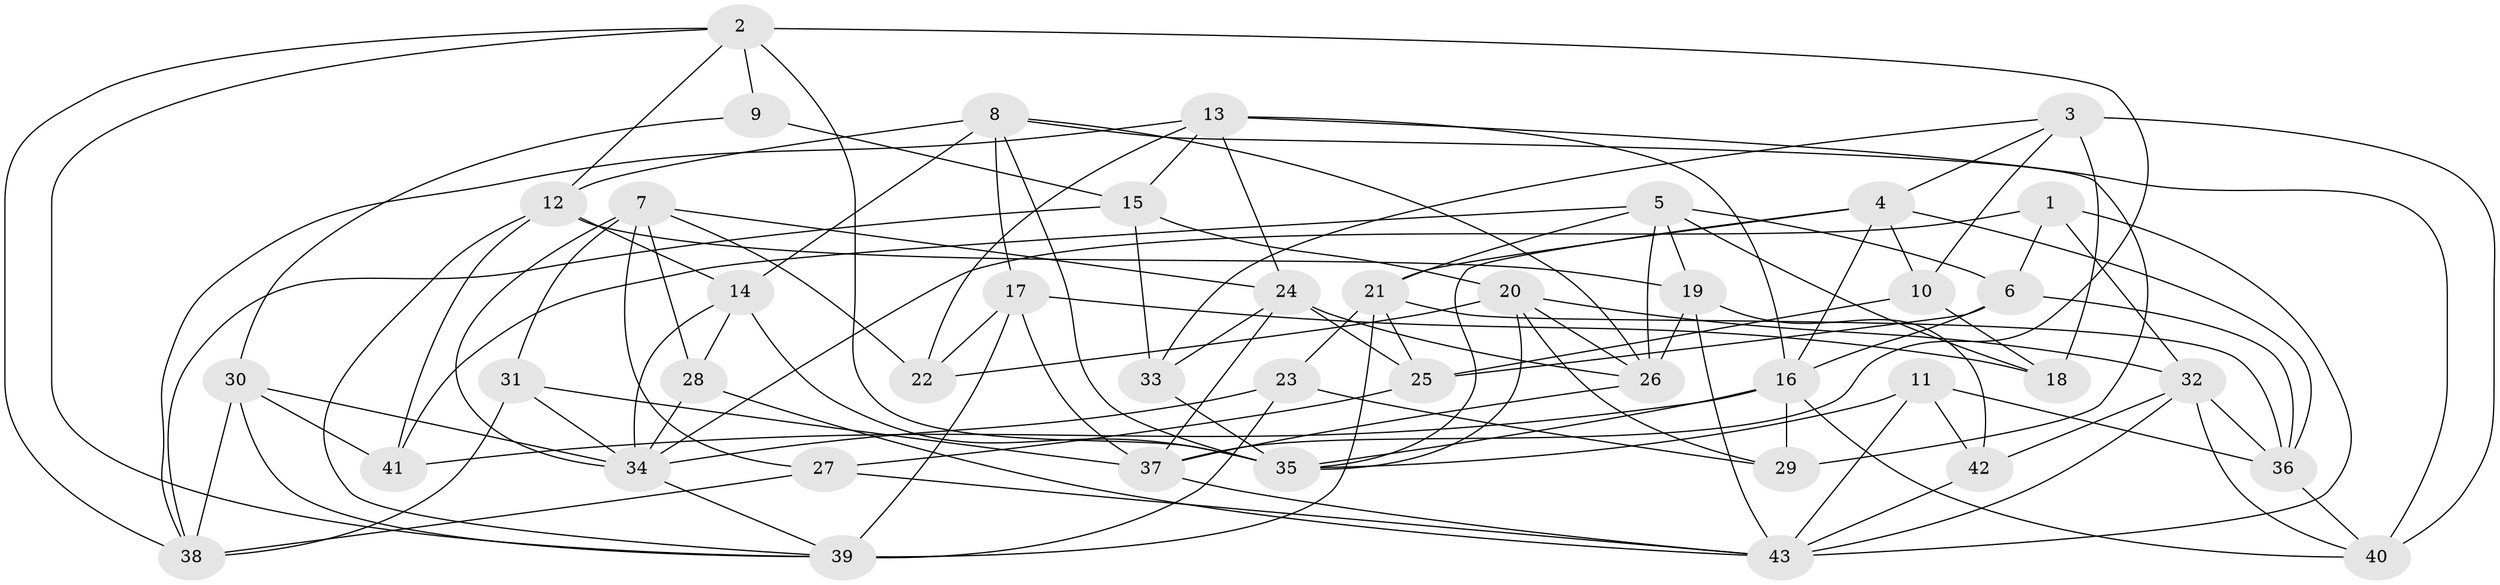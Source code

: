 // original degree distribution, {4: 1.0}
// Generated by graph-tools (version 1.1) at 2025/03/03/09/25 03:03:08]
// undirected, 43 vertices, 114 edges
graph export_dot {
graph [start="1"]
  node [color=gray90,style=filled];
  1;
  2;
  3;
  4;
  5;
  6;
  7;
  8;
  9;
  10;
  11;
  12;
  13;
  14;
  15;
  16;
  17;
  18;
  19;
  20;
  21;
  22;
  23;
  24;
  25;
  26;
  27;
  28;
  29;
  30;
  31;
  32;
  33;
  34;
  35;
  36;
  37;
  38;
  39;
  40;
  41;
  42;
  43;
  1 -- 6 [weight=1.0];
  1 -- 32 [weight=1.0];
  1 -- 34 [weight=1.0];
  1 -- 43 [weight=1.0];
  2 -- 9 [weight=1.0];
  2 -- 12 [weight=1.0];
  2 -- 35 [weight=1.0];
  2 -- 37 [weight=1.0];
  2 -- 38 [weight=1.0];
  2 -- 39 [weight=1.0];
  3 -- 4 [weight=1.0];
  3 -- 10 [weight=1.0];
  3 -- 18 [weight=1.0];
  3 -- 33 [weight=1.0];
  3 -- 40 [weight=2.0];
  4 -- 10 [weight=1.0];
  4 -- 16 [weight=1.0];
  4 -- 21 [weight=1.0];
  4 -- 35 [weight=1.0];
  4 -- 36 [weight=1.0];
  5 -- 6 [weight=1.0];
  5 -- 18 [weight=1.0];
  5 -- 19 [weight=1.0];
  5 -- 21 [weight=1.0];
  5 -- 26 [weight=1.0];
  5 -- 41 [weight=1.0];
  6 -- 16 [weight=2.0];
  6 -- 25 [weight=1.0];
  6 -- 36 [weight=1.0];
  7 -- 22 [weight=1.0];
  7 -- 24 [weight=1.0];
  7 -- 27 [weight=1.0];
  7 -- 28 [weight=1.0];
  7 -- 31 [weight=1.0];
  7 -- 34 [weight=1.0];
  8 -- 12 [weight=1.0];
  8 -- 14 [weight=1.0];
  8 -- 17 [weight=1.0];
  8 -- 26 [weight=1.0];
  8 -- 29 [weight=1.0];
  8 -- 35 [weight=1.0];
  9 -- 15 [weight=2.0];
  9 -- 30 [weight=1.0];
  10 -- 18 [weight=2.0];
  10 -- 25 [weight=2.0];
  11 -- 35 [weight=1.0];
  11 -- 36 [weight=1.0];
  11 -- 42 [weight=1.0];
  11 -- 43 [weight=1.0];
  12 -- 14 [weight=1.0];
  12 -- 19 [weight=1.0];
  12 -- 39 [weight=1.0];
  12 -- 41 [weight=1.0];
  13 -- 15 [weight=1.0];
  13 -- 16 [weight=1.0];
  13 -- 22 [weight=1.0];
  13 -- 24 [weight=1.0];
  13 -- 38 [weight=1.0];
  13 -- 40 [weight=1.0];
  14 -- 28 [weight=2.0];
  14 -- 34 [weight=1.0];
  14 -- 35 [weight=1.0];
  15 -- 20 [weight=1.0];
  15 -- 33 [weight=1.0];
  15 -- 38 [weight=1.0];
  16 -- 29 [weight=2.0];
  16 -- 35 [weight=1.0];
  16 -- 40 [weight=1.0];
  16 -- 41 [weight=2.0];
  17 -- 18 [weight=2.0];
  17 -- 22 [weight=1.0];
  17 -- 37 [weight=1.0];
  17 -- 39 [weight=1.0];
  19 -- 26 [weight=1.0];
  19 -- 42 [weight=2.0];
  19 -- 43 [weight=1.0];
  20 -- 22 [weight=1.0];
  20 -- 26 [weight=1.0];
  20 -- 29 [weight=1.0];
  20 -- 32 [weight=1.0];
  20 -- 35 [weight=1.0];
  21 -- 23 [weight=1.0];
  21 -- 25 [weight=1.0];
  21 -- 36 [weight=1.0];
  21 -- 39 [weight=1.0];
  23 -- 29 [weight=2.0];
  23 -- 34 [weight=1.0];
  23 -- 39 [weight=2.0];
  24 -- 25 [weight=1.0];
  24 -- 26 [weight=1.0];
  24 -- 33 [weight=1.0];
  24 -- 37 [weight=1.0];
  25 -- 27 [weight=1.0];
  26 -- 37 [weight=1.0];
  27 -- 38 [weight=1.0];
  27 -- 43 [weight=1.0];
  28 -- 34 [weight=1.0];
  28 -- 43 [weight=2.0];
  30 -- 34 [weight=1.0];
  30 -- 38 [weight=1.0];
  30 -- 39 [weight=1.0];
  30 -- 41 [weight=2.0];
  31 -- 34 [weight=1.0];
  31 -- 37 [weight=1.0];
  31 -- 38 [weight=1.0];
  32 -- 36 [weight=1.0];
  32 -- 40 [weight=1.0];
  32 -- 42 [weight=1.0];
  32 -- 43 [weight=1.0];
  33 -- 35 [weight=1.0];
  34 -- 39 [weight=1.0];
  36 -- 40 [weight=1.0];
  37 -- 43 [weight=1.0];
  42 -- 43 [weight=2.0];
}
